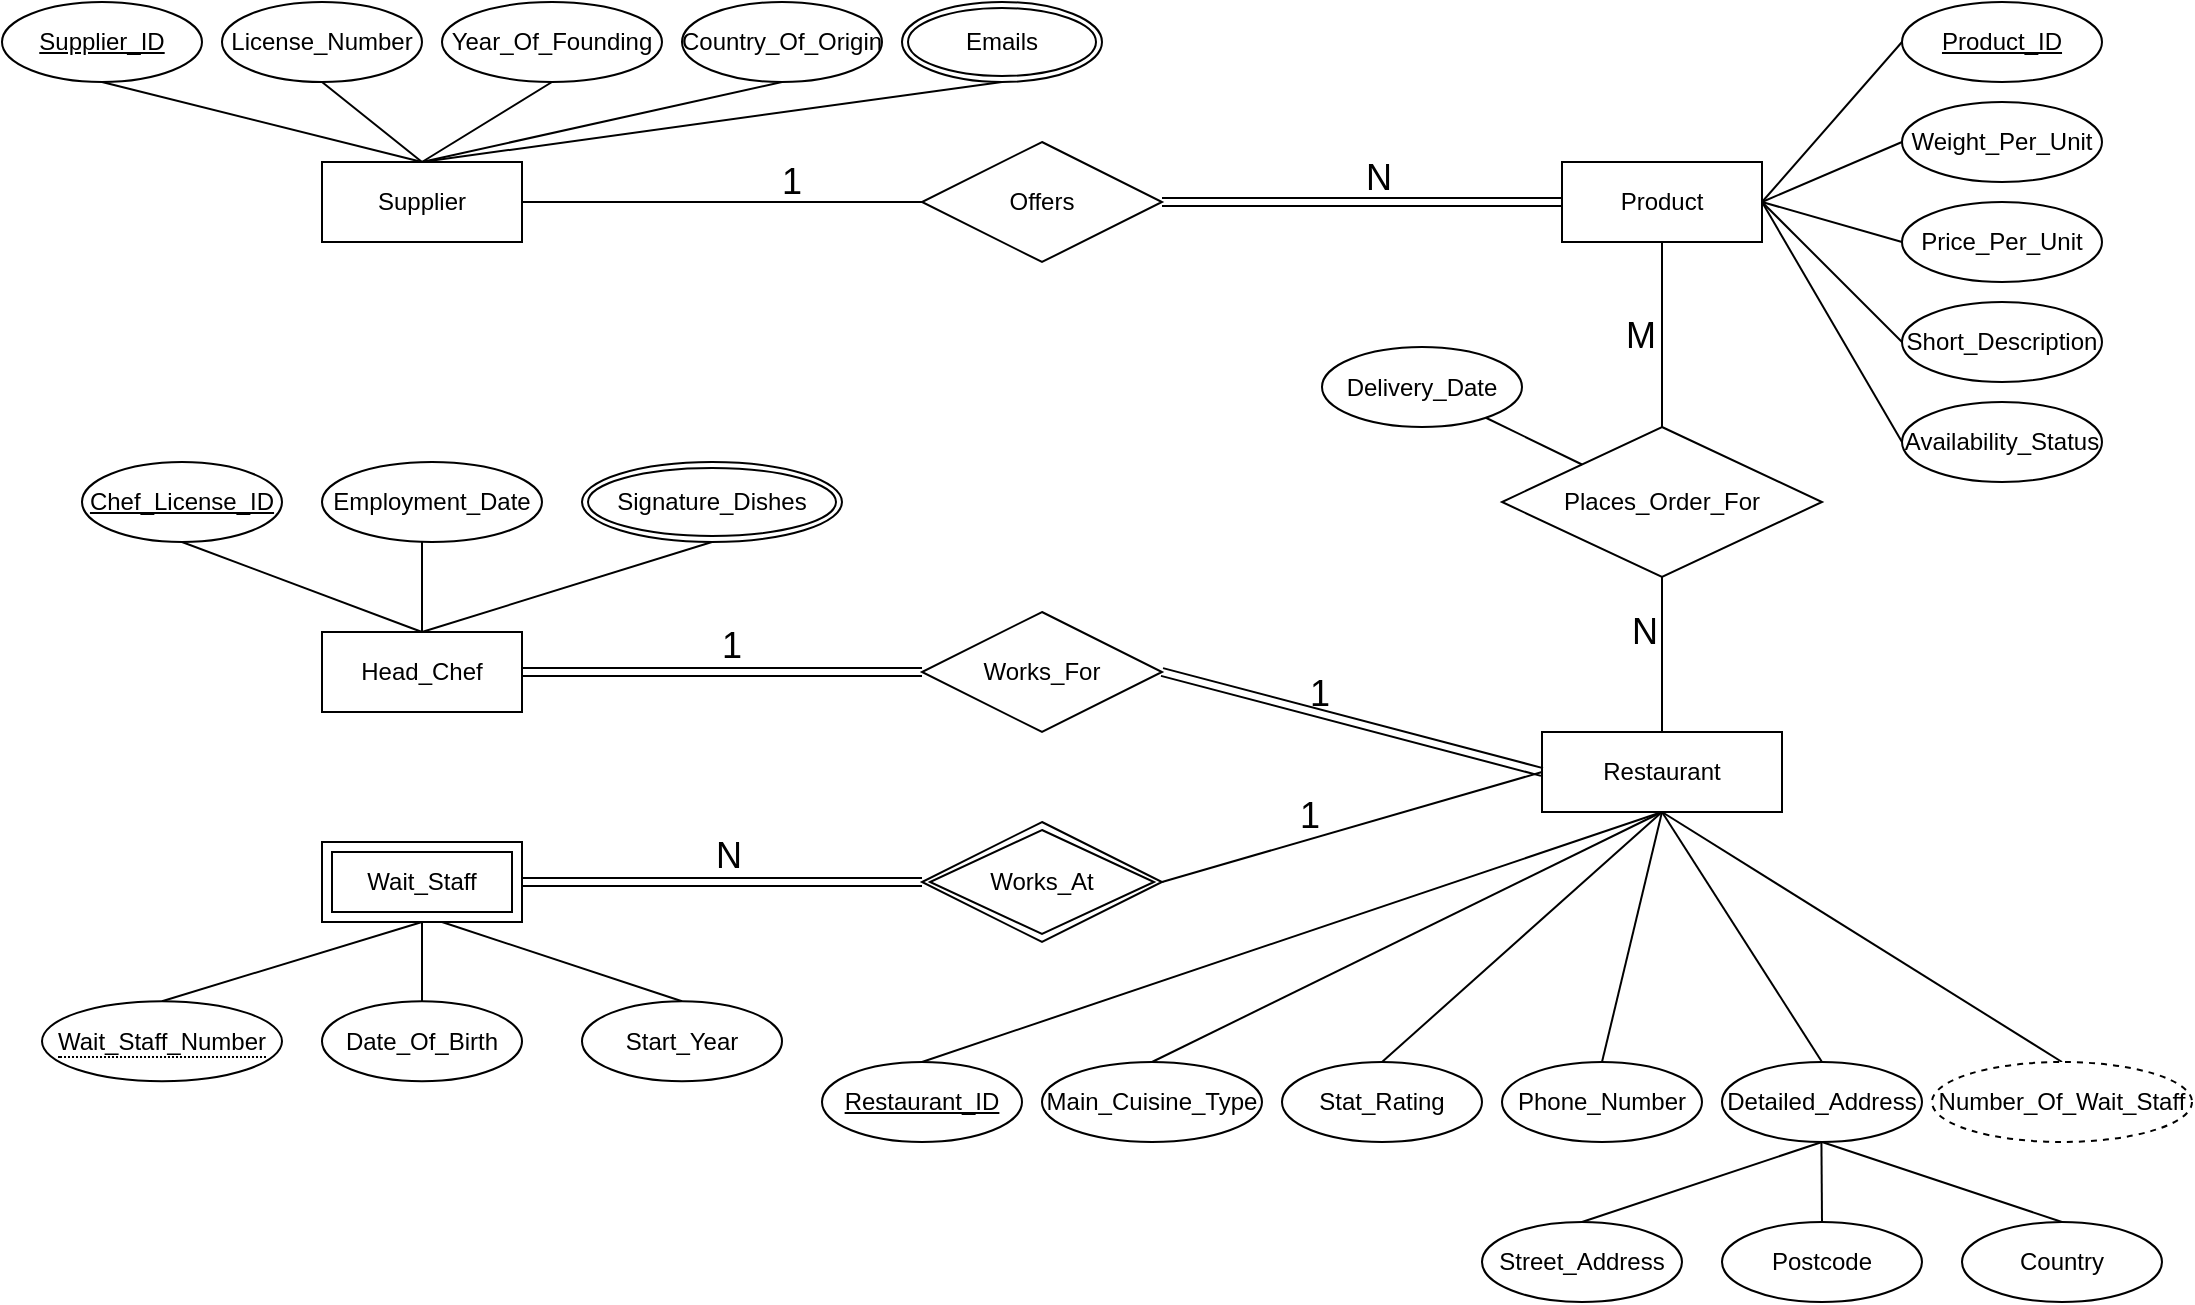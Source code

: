 <mxfile version="17.0.0" type="github">
  <diagram name="Page-1" id="e56a1550-8fbb-45ad-956c-1786394a9013">
    <mxGraphModel dx="1572" dy="978" grid="1" gridSize="10" guides="1" tooltips="1" connect="1" arrows="1" fold="1" page="1" pageScale="1" pageWidth="1100" pageHeight="850" background="none" math="0" shadow="0">
      <root>
        <mxCell id="0" />
        <mxCell id="1" parent="0" />
        <mxCell id="0WDDUrcAv4NWZbTApktF-47" style="edgeStyle=none;rounded=0;orthogonalLoop=1;jettySize=auto;html=1;exitX=0.5;exitY=0;exitDx=0;exitDy=0;endArrow=none;endFill=0;" edge="1" parent="1" source="9QfMHfmA1CHi4QTp5Dwu-138">
          <mxGeometry relative="1" as="geometry">
            <mxPoint x="909.714" y="610" as="targetPoint" />
          </mxGeometry>
        </mxCell>
        <mxCell id="9QfMHfmA1CHi4QTp5Dwu-138" value="Postcode" style="ellipse;whiteSpace=wrap;html=1;align=center;" parent="1" vertex="1">
          <mxGeometry x="860" y="650" width="100" height="40" as="geometry" />
        </mxCell>
        <mxCell id="0WDDUrcAv4NWZbTApktF-4" style="rounded=0;orthogonalLoop=1;jettySize=auto;html=1;exitX=1;exitY=0.5;exitDx=0;exitDy=0;entryX=0;entryY=0.5;entryDx=0;entryDy=0;endArrow=none;endFill=0;" edge="1" parent="1" source="9QfMHfmA1CHi4QTp5Dwu-8" target="9QfMHfmA1CHi4QTp5Dwu-44">
          <mxGeometry relative="1" as="geometry" />
        </mxCell>
        <mxCell id="9QfMHfmA1CHi4QTp5Dwu-8" value="Supplier" style="whiteSpace=wrap;html=1;align=center;" parent="1" vertex="1">
          <mxGeometry x="160" y="120" width="100" height="40" as="geometry" />
        </mxCell>
        <mxCell id="9QfMHfmA1CHi4QTp5Dwu-11" value="Head_Chef" style="whiteSpace=wrap;html=1;align=center;" parent="1" vertex="1">
          <mxGeometry x="160" y="355" width="100" height="40" as="geometry" />
        </mxCell>
        <mxCell id="0WDDUrcAv4NWZbTApktF-12" style="edgeStyle=none;rounded=0;orthogonalLoop=1;jettySize=auto;html=1;exitX=0.5;exitY=1;exitDx=0;exitDy=0;entryX=0.5;entryY=0;entryDx=0;entryDy=0;endArrow=none;endFill=0;" edge="1" parent="1" source="9QfMHfmA1CHi4QTp5Dwu-12" target="9QfMHfmA1CHi4QTp5Dwu-177">
          <mxGeometry relative="1" as="geometry" />
        </mxCell>
        <mxCell id="9QfMHfmA1CHi4QTp5Dwu-12" value="Wait_Staff" style="shape=ext;margin=3;double=1;whiteSpace=wrap;html=1;align=center;" parent="1" vertex="1">
          <mxGeometry x="160" y="460" width="100" height="40" as="geometry" />
        </mxCell>
        <mxCell id="9QfMHfmA1CHi4QTp5Dwu-13" value="Works_At" style="shape=rhombus;double=1;perimeter=rhombusPerimeter;whiteSpace=wrap;html=1;align=center;" parent="1" vertex="1">
          <mxGeometry x="460" y="450" width="120" height="60" as="geometry" />
        </mxCell>
        <mxCell id="0WDDUrcAv4NWZbTApktF-29" style="edgeStyle=none;rounded=0;orthogonalLoop=1;jettySize=auto;html=1;exitX=0.5;exitY=1;exitDx=0;exitDy=0;entryX=0.5;entryY=0;entryDx=0;entryDy=0;endArrow=none;endFill=0;" edge="1" parent="1" source="9QfMHfmA1CHi4QTp5Dwu-17" target="9QfMHfmA1CHi4QTp5Dwu-8">
          <mxGeometry relative="1" as="geometry" />
        </mxCell>
        <mxCell id="9QfMHfmA1CHi4QTp5Dwu-17" value="Supplier_ID" style="ellipse;whiteSpace=wrap;html=1;align=center;fontStyle=4;" parent="1" vertex="1">
          <mxGeometry y="40" width="100" height="40" as="geometry" />
        </mxCell>
        <mxCell id="0WDDUrcAv4NWZbTApktF-30" style="edgeStyle=none;rounded=0;orthogonalLoop=1;jettySize=auto;html=1;exitX=0.5;exitY=1;exitDx=0;exitDy=0;endArrow=none;endFill=0;" edge="1" parent="1" source="9QfMHfmA1CHi4QTp5Dwu-18">
          <mxGeometry relative="1" as="geometry">
            <mxPoint x="210" y="120" as="targetPoint" />
          </mxGeometry>
        </mxCell>
        <mxCell id="9QfMHfmA1CHi4QTp5Dwu-18" value="License_Number" style="ellipse;whiteSpace=wrap;html=1;align=center;" parent="1" vertex="1">
          <mxGeometry x="110" y="40" width="100" height="40" as="geometry" />
        </mxCell>
        <mxCell id="0WDDUrcAv4NWZbTApktF-31" style="edgeStyle=none;rounded=0;orthogonalLoop=1;jettySize=auto;html=1;exitX=0.5;exitY=1;exitDx=0;exitDy=0;endArrow=none;endFill=0;" edge="1" parent="1" source="9QfMHfmA1CHi4QTp5Dwu-19">
          <mxGeometry relative="1" as="geometry">
            <mxPoint x="210" y="120" as="targetPoint" />
          </mxGeometry>
        </mxCell>
        <mxCell id="9QfMHfmA1CHi4QTp5Dwu-19" value="Year_Of_Founding" style="ellipse;whiteSpace=wrap;html=1;align=center;" parent="1" vertex="1">
          <mxGeometry x="220" y="40" width="110" height="40" as="geometry" />
        </mxCell>
        <mxCell id="0WDDUrcAv4NWZbTApktF-32" style="edgeStyle=none;rounded=0;orthogonalLoop=1;jettySize=auto;html=1;exitX=0.5;exitY=1;exitDx=0;exitDy=0;endArrow=none;endFill=0;" edge="1" parent="1" source="9QfMHfmA1CHi4QTp5Dwu-20">
          <mxGeometry relative="1" as="geometry">
            <mxPoint x="210" y="120" as="targetPoint" />
          </mxGeometry>
        </mxCell>
        <mxCell id="9QfMHfmA1CHi4QTp5Dwu-20" value="Country_Of_Origin" style="ellipse;whiteSpace=wrap;html=1;align=center;" parent="1" vertex="1">
          <mxGeometry x="340" y="40" width="100" height="40" as="geometry" />
        </mxCell>
        <mxCell id="0WDDUrcAv4NWZbTApktF-33" style="edgeStyle=none;rounded=0;orthogonalLoop=1;jettySize=auto;html=1;exitX=0.5;exitY=1;exitDx=0;exitDy=0;endArrow=none;endFill=0;" edge="1" parent="1" source="9QfMHfmA1CHi4QTp5Dwu-22">
          <mxGeometry relative="1" as="geometry">
            <mxPoint x="210" y="120" as="targetPoint" />
          </mxGeometry>
        </mxCell>
        <mxCell id="9QfMHfmA1CHi4QTp5Dwu-22" value="Emails" style="ellipse;shape=doubleEllipse;margin=3;whiteSpace=wrap;html=1;align=center;" parent="1" vertex="1">
          <mxGeometry x="450" y="40" width="100" height="40" as="geometry" />
        </mxCell>
        <mxCell id="9QfMHfmA1CHi4QTp5Dwu-28" value="Product_ID" style="ellipse;whiteSpace=wrap;html=1;align=center;fontStyle=4;" parent="1" vertex="1">
          <mxGeometry x="950" y="40" width="100" height="40" as="geometry" />
        </mxCell>
        <mxCell id="9QfMHfmA1CHi4QTp5Dwu-29" value="Weight_Per_Unit" style="ellipse;whiteSpace=wrap;html=1;align=center;" parent="1" vertex="1">
          <mxGeometry x="950" y="90" width="100" height="40" as="geometry" />
        </mxCell>
        <mxCell id="0WDDUrcAv4NWZbTApktF-25" style="edgeStyle=none;rounded=0;orthogonalLoop=1;jettySize=auto;html=1;exitX=0;exitY=0.5;exitDx=0;exitDy=0;entryX=1;entryY=0.5;entryDx=0;entryDy=0;endArrow=none;endFill=0;" edge="1" parent="1" source="9QfMHfmA1CHi4QTp5Dwu-30" target="9QfMHfmA1CHi4QTp5Dwu-37">
          <mxGeometry relative="1" as="geometry" />
        </mxCell>
        <mxCell id="9QfMHfmA1CHi4QTp5Dwu-30" value="Price_Per_Unit" style="ellipse;whiteSpace=wrap;html=1;align=center;" parent="1" vertex="1">
          <mxGeometry x="950" y="140" width="100" height="40" as="geometry" />
        </mxCell>
        <mxCell id="0WDDUrcAv4NWZbTApktF-26" style="edgeStyle=none;rounded=0;orthogonalLoop=1;jettySize=auto;html=1;exitX=0;exitY=0.5;exitDx=0;exitDy=0;endArrow=none;endFill=0;" edge="1" parent="1" source="9QfMHfmA1CHi4QTp5Dwu-31">
          <mxGeometry relative="1" as="geometry">
            <mxPoint x="880" y="140" as="targetPoint" />
          </mxGeometry>
        </mxCell>
        <mxCell id="9QfMHfmA1CHi4QTp5Dwu-31" value="Short_Description" style="ellipse;whiteSpace=wrap;html=1;align=center;" parent="1" vertex="1">
          <mxGeometry x="950" y="190" width="100" height="40" as="geometry" />
        </mxCell>
        <mxCell id="0WDDUrcAv4NWZbTApktF-27" style="edgeStyle=none;rounded=0;orthogonalLoop=1;jettySize=auto;html=1;exitX=0;exitY=0.5;exitDx=0;exitDy=0;entryX=1;entryY=0.5;entryDx=0;entryDy=0;endArrow=none;endFill=0;" edge="1" parent="1" source="9QfMHfmA1CHi4QTp5Dwu-32" target="9QfMHfmA1CHi4QTp5Dwu-37">
          <mxGeometry relative="1" as="geometry" />
        </mxCell>
        <mxCell id="9QfMHfmA1CHi4QTp5Dwu-32" value="Availability_Status" style="ellipse;whiteSpace=wrap;html=1;align=center;" parent="1" vertex="1">
          <mxGeometry x="950" y="240" width="100" height="40" as="geometry" />
        </mxCell>
        <mxCell id="0WDDUrcAv4NWZbTApktF-45" style="edgeStyle=none;rounded=0;orthogonalLoop=1;jettySize=auto;html=1;exitX=0.5;exitY=1;exitDx=0;exitDy=0;entryX=0.5;entryY=0;entryDx=0;entryDy=0;endArrow=none;endFill=0;" edge="1" parent="1" source="9QfMHfmA1CHi4QTp5Dwu-38" target="9QfMHfmA1CHi4QTp5Dwu-115">
          <mxGeometry relative="1" as="geometry" />
        </mxCell>
        <mxCell id="9QfMHfmA1CHi4QTp5Dwu-38" value="Restaurant" style="whiteSpace=wrap;html=1;align=center;" parent="1" vertex="1">
          <mxGeometry x="770" y="405" width="120" height="40" as="geometry" />
        </mxCell>
        <mxCell id="0WDDUrcAv4NWZbTApktF-5" style="edgeStyle=none;rounded=0;orthogonalLoop=1;jettySize=auto;html=1;exitX=1;exitY=0.5;exitDx=0;exitDy=0;entryX=0;entryY=0.5;entryDx=0;entryDy=0;endArrow=none;endFill=0;shape=link;" edge="1" parent="1" source="9QfMHfmA1CHi4QTp5Dwu-44" target="9QfMHfmA1CHi4QTp5Dwu-37">
          <mxGeometry relative="1" as="geometry" />
        </mxCell>
        <mxCell id="9QfMHfmA1CHi4QTp5Dwu-44" value="Offers" style="shape=rhombus;perimeter=rhombusPerimeter;whiteSpace=wrap;html=1;align=center;" parent="1" vertex="1">
          <mxGeometry x="460" y="110" width="120" height="60" as="geometry" />
        </mxCell>
        <mxCell id="9QfMHfmA1CHi4QTp5Dwu-55" value="Works_For" style="shape=rhombus;perimeter=rhombusPerimeter;whiteSpace=wrap;html=1;align=center;" parent="1" vertex="1">
          <mxGeometry x="460" y="345" width="120" height="60" as="geometry" />
        </mxCell>
        <mxCell id="9QfMHfmA1CHi4QTp5Dwu-60" value="" style="shape=link;html=1;rounded=0;entryX=0;entryY=0.5;entryDx=0;entryDy=0;exitX=1;exitY=0.5;exitDx=0;exitDy=0;" parent="1" target="9QfMHfmA1CHi4QTp5Dwu-55" edge="1" source="9QfMHfmA1CHi4QTp5Dwu-11">
          <mxGeometry relative="1" as="geometry">
            <mxPoint x="270" y="310" as="sourcePoint" />
            <mxPoint x="430" y="310" as="targetPoint" />
          </mxGeometry>
        </mxCell>
        <mxCell id="9QfMHfmA1CHi4QTp5Dwu-61" value="1" style="resizable=0;html=1;align=right;verticalAlign=bottom;fontSize=18;" parent="9QfMHfmA1CHi4QTp5Dwu-60" connectable="0" vertex="1">
          <mxGeometry x="1" relative="1" as="geometry">
            <mxPoint x="-90" as="offset" />
          </mxGeometry>
        </mxCell>
        <mxCell id="9QfMHfmA1CHi4QTp5Dwu-66" value="" style="shape=link;html=1;rounded=0;entryX=1;entryY=0.5;entryDx=0;entryDy=0;exitX=0;exitY=0.5;exitDx=0;exitDy=0;entryPerimeter=0;" parent="1" source="9QfMHfmA1CHi4QTp5Dwu-38" target="9QfMHfmA1CHi4QTp5Dwu-55" edge="1">
          <mxGeometry relative="1" as="geometry">
            <mxPoint x="490" y="430" as="sourcePoint" />
            <mxPoint x="460" y="320" as="targetPoint" />
          </mxGeometry>
        </mxCell>
        <mxCell id="9QfMHfmA1CHi4QTp5Dwu-68" value="" style="shape=link;html=1;rounded=0;entryX=0;entryY=0.5;entryDx=0;entryDy=0;exitX=1;exitY=0.5;exitDx=0;exitDy=0;" parent="1" target="9QfMHfmA1CHi4QTp5Dwu-13" edge="1" source="9QfMHfmA1CHi4QTp5Dwu-12">
          <mxGeometry relative="1" as="geometry">
            <mxPoint x="270" y="580" as="sourcePoint" />
            <mxPoint x="430" y="580" as="targetPoint" />
          </mxGeometry>
        </mxCell>
        <mxCell id="9QfMHfmA1CHi4QTp5Dwu-69" value="N" style="resizable=0;html=1;align=right;verticalAlign=bottom;fontSize=18;" parent="9QfMHfmA1CHi4QTp5Dwu-68" connectable="0" vertex="1">
          <mxGeometry x="1" relative="1" as="geometry">
            <mxPoint x="-90" as="offset" />
          </mxGeometry>
        </mxCell>
        <mxCell id="9QfMHfmA1CHi4QTp5Dwu-70" value="" style="endArrow=none;html=1;rounded=0;entryX=1;entryY=0.5;entryDx=0;entryDy=0;exitX=0;exitY=0.5;exitDx=0;exitDy=0;" parent="1" source="9QfMHfmA1CHi4QTp5Dwu-38" target="9QfMHfmA1CHi4QTp5Dwu-13" edge="1">
          <mxGeometry relative="1" as="geometry">
            <mxPoint x="480" y="480" as="sourcePoint" />
            <mxPoint x="640" y="480" as="targetPoint" />
          </mxGeometry>
        </mxCell>
        <mxCell id="9QfMHfmA1CHi4QTp5Dwu-71" value="1" style="resizable=0;html=1;align=right;verticalAlign=bottom;fontSize=18;" parent="9QfMHfmA1CHi4QTp5Dwu-70" connectable="0" vertex="1">
          <mxGeometry x="1" relative="1" as="geometry">
            <mxPoint x="80" y="-20" as="offset" />
          </mxGeometry>
        </mxCell>
        <mxCell id="0WDDUrcAv4NWZbTApktF-11" style="edgeStyle=none;rounded=0;orthogonalLoop=1;jettySize=auto;html=1;exitX=0.5;exitY=0;exitDx=0;exitDy=0;entryX=0.5;entryY=1;entryDx=0;entryDy=0;endArrow=none;endFill=0;" edge="1" parent="1" source="9QfMHfmA1CHi4QTp5Dwu-72" target="9QfMHfmA1CHi4QTp5Dwu-37">
          <mxGeometry relative="1" as="geometry" />
        </mxCell>
        <mxCell id="9QfMHfmA1CHi4QTp5Dwu-72" value="Places_Order_For" style="shape=rhombus;perimeter=rhombusPerimeter;whiteSpace=wrap;html=1;align=center;" parent="1" vertex="1">
          <mxGeometry x="750" y="252.5" width="160" height="75" as="geometry" />
        </mxCell>
        <mxCell id="9QfMHfmA1CHi4QTp5Dwu-106" value="Delivery_Date" style="ellipse;whiteSpace=wrap;html=1;align=center;" parent="1" vertex="1">
          <mxGeometry x="660" y="212.5" width="100" height="40" as="geometry" />
        </mxCell>
        <mxCell id="9QfMHfmA1CHi4QTp5Dwu-110" value="" style="endArrow=none;html=1;rounded=0;entryX=0;entryY=0;entryDx=0;entryDy=0;" parent="1" source="9QfMHfmA1CHi4QTp5Dwu-106" target="9QfMHfmA1CHi4QTp5Dwu-72" edge="1">
          <mxGeometry relative="1" as="geometry">
            <mxPoint x="670" y="310" as="sourcePoint" />
            <mxPoint x="830" y="310" as="targetPoint" />
          </mxGeometry>
        </mxCell>
        <mxCell id="0WDDUrcAv4NWZbTApktF-38" style="edgeStyle=none;rounded=0;orthogonalLoop=1;jettySize=auto;html=1;exitX=0.5;exitY=0;exitDx=0;exitDy=0;entryX=0.5;entryY=1;entryDx=0;entryDy=0;endArrow=none;endFill=0;" edge="1" parent="1" source="9QfMHfmA1CHi4QTp5Dwu-111" target="9QfMHfmA1CHi4QTp5Dwu-38">
          <mxGeometry relative="1" as="geometry" />
        </mxCell>
        <mxCell id="9QfMHfmA1CHi4QTp5Dwu-111" value="Restaurant_ID" style="ellipse;whiteSpace=wrap;html=1;align=center;fontStyle=4;" parent="1" vertex="1">
          <mxGeometry x="410" y="570" width="100" height="40" as="geometry" />
        </mxCell>
        <mxCell id="0WDDUrcAv4NWZbTApktF-40" style="edgeStyle=none;rounded=0;orthogonalLoop=1;jettySize=auto;html=1;exitX=0.5;exitY=0;exitDx=0;exitDy=0;entryX=0.5;entryY=1;entryDx=0;entryDy=0;endArrow=none;endFill=0;" edge="1" parent="1" source="9QfMHfmA1CHi4QTp5Dwu-112" target="9QfMHfmA1CHi4QTp5Dwu-38">
          <mxGeometry relative="1" as="geometry" />
        </mxCell>
        <mxCell id="9QfMHfmA1CHi4QTp5Dwu-112" value="Main_Cuisine_Type" style="ellipse;whiteSpace=wrap;html=1;align=center;" parent="1" vertex="1">
          <mxGeometry x="520" y="570" width="110" height="40" as="geometry" />
        </mxCell>
        <mxCell id="0WDDUrcAv4NWZbTApktF-41" style="edgeStyle=none;rounded=0;orthogonalLoop=1;jettySize=auto;html=1;exitX=0.5;exitY=0;exitDx=0;exitDy=0;entryX=0.5;entryY=1;entryDx=0;entryDy=0;endArrow=none;endFill=0;" edge="1" parent="1" source="9QfMHfmA1CHi4QTp5Dwu-113" target="9QfMHfmA1CHi4QTp5Dwu-38">
          <mxGeometry relative="1" as="geometry" />
        </mxCell>
        <mxCell id="9QfMHfmA1CHi4QTp5Dwu-113" value="Stat_Rating" style="ellipse;whiteSpace=wrap;html=1;align=center;" parent="1" vertex="1">
          <mxGeometry x="640" y="570" width="100" height="40" as="geometry" />
        </mxCell>
        <mxCell id="0WDDUrcAv4NWZbTApktF-42" style="edgeStyle=none;rounded=0;orthogonalLoop=1;jettySize=auto;html=1;exitX=0.5;exitY=0;exitDx=0;exitDy=0;entryX=0.5;entryY=1;entryDx=0;entryDy=0;endArrow=none;endFill=0;" edge="1" parent="1" source="9QfMHfmA1CHi4QTp5Dwu-114" target="9QfMHfmA1CHi4QTp5Dwu-38">
          <mxGeometry relative="1" as="geometry" />
        </mxCell>
        <mxCell id="9QfMHfmA1CHi4QTp5Dwu-114" value="Phone_Number" style="ellipse;whiteSpace=wrap;html=1;align=center;" parent="1" vertex="1">
          <mxGeometry x="750" y="570" width="100" height="40" as="geometry" />
        </mxCell>
        <mxCell id="0WDDUrcAv4NWZbTApktF-46" style="edgeStyle=none;rounded=0;orthogonalLoop=1;jettySize=auto;html=1;exitX=0.5;exitY=1;exitDx=0;exitDy=0;entryX=0.5;entryY=0;entryDx=0;entryDy=0;endArrow=none;endFill=0;" edge="1" parent="1" source="9QfMHfmA1CHi4QTp5Dwu-115" target="9QfMHfmA1CHi4QTp5Dwu-137">
          <mxGeometry relative="1" as="geometry" />
        </mxCell>
        <mxCell id="0WDDUrcAv4NWZbTApktF-48" style="edgeStyle=none;rounded=0;orthogonalLoop=1;jettySize=auto;html=1;exitX=0.5;exitY=1;exitDx=0;exitDy=0;entryX=0.5;entryY=0;entryDx=0;entryDy=0;endArrow=none;endFill=0;" edge="1" parent="1" source="9QfMHfmA1CHi4QTp5Dwu-115" target="9QfMHfmA1CHi4QTp5Dwu-139">
          <mxGeometry relative="1" as="geometry" />
        </mxCell>
        <mxCell id="9QfMHfmA1CHi4QTp5Dwu-115" value="Detailed_Address" style="ellipse;whiteSpace=wrap;html=1;align=center;" parent="1" vertex="1">
          <mxGeometry x="860" y="570" width="100" height="40" as="geometry" />
        </mxCell>
        <mxCell id="9QfMHfmA1CHi4QTp5Dwu-137" value="Street_Address" style="ellipse;whiteSpace=wrap;html=1;align=center;" parent="1" vertex="1">
          <mxGeometry x="740" y="650" width="100" height="40" as="geometry" />
        </mxCell>
        <mxCell id="9QfMHfmA1CHi4QTp5Dwu-139" value="Country" style="ellipse;whiteSpace=wrap;html=1;align=center;" parent="1" vertex="1">
          <mxGeometry x="980" y="650" width="100" height="40" as="geometry" />
        </mxCell>
        <mxCell id="0WDDUrcAv4NWZbTApktF-34" style="edgeStyle=none;rounded=0;orthogonalLoop=1;jettySize=auto;html=1;exitX=0.5;exitY=1;exitDx=0;exitDy=0;entryX=0.5;entryY=0;entryDx=0;entryDy=0;endArrow=none;endFill=0;" edge="1" parent="1" source="9QfMHfmA1CHi4QTp5Dwu-148" target="9QfMHfmA1CHi4QTp5Dwu-11">
          <mxGeometry relative="1" as="geometry" />
        </mxCell>
        <mxCell id="9QfMHfmA1CHi4QTp5Dwu-148" value="Chef_License_ID" style="ellipse;whiteSpace=wrap;html=1;align=center;fontStyle=4;" parent="1" vertex="1">
          <mxGeometry x="40" y="270" width="100" height="40" as="geometry" />
        </mxCell>
        <mxCell id="9QfMHfmA1CHi4QTp5Dwu-149" value="Employment_Date" style="ellipse;whiteSpace=wrap;html=1;align=center;" parent="1" vertex="1">
          <mxGeometry x="160" y="270" width="110" height="40" as="geometry" />
        </mxCell>
        <mxCell id="0WDDUrcAv4NWZbTApktF-35" style="edgeStyle=none;rounded=0;orthogonalLoop=1;jettySize=auto;html=1;exitX=0.5;exitY=1;exitDx=0;exitDy=0;endArrow=none;endFill=0;entryX=0.5;entryY=0;entryDx=0;entryDy=0;" edge="1" parent="1" source="9QfMHfmA1CHi4QTp5Dwu-160" target="9QfMHfmA1CHi4QTp5Dwu-11">
          <mxGeometry relative="1" as="geometry">
            <mxPoint x="210" y="350" as="targetPoint" />
          </mxGeometry>
        </mxCell>
        <mxCell id="9QfMHfmA1CHi4QTp5Dwu-160" value="Signature_Dishes" style="ellipse;shape=doubleEllipse;margin=3;whiteSpace=wrap;html=1;align=center;" parent="1" vertex="1">
          <mxGeometry x="290" y="270" width="130" height="40" as="geometry" />
        </mxCell>
        <mxCell id="9QfMHfmA1CHi4QTp5Dwu-161" value="" style="endArrow=none;html=1;rounded=0;entryX=0.5;entryY=0;entryDx=0;entryDy=0;" parent="1" target="9QfMHfmA1CHi4QTp5Dwu-11" edge="1">
          <mxGeometry relative="1" as="geometry">
            <mxPoint x="210" y="310" as="sourcePoint" />
            <mxPoint x="370" y="310" as="targetPoint" />
          </mxGeometry>
        </mxCell>
        <mxCell id="0WDDUrcAv4NWZbTApktF-44" style="edgeStyle=none;rounded=0;orthogonalLoop=1;jettySize=auto;html=1;exitX=0.5;exitY=0;exitDx=0;exitDy=0;entryX=0.5;entryY=1;entryDx=0;entryDy=0;endArrow=none;endFill=0;" edge="1" parent="1" source="9QfMHfmA1CHi4QTp5Dwu-163" target="9QfMHfmA1CHi4QTp5Dwu-38">
          <mxGeometry relative="1" as="geometry" />
        </mxCell>
        <mxCell id="9QfMHfmA1CHi4QTp5Dwu-163" value="Number_Of_Wait_Staff" style="ellipse;whiteSpace=wrap;html=1;align=center;dashed=1;" parent="1" vertex="1">
          <mxGeometry x="965" y="570" width="130" height="40" as="geometry" />
        </mxCell>
        <mxCell id="9QfMHfmA1CHi4QTp5Dwu-170" value="" style="endArrow=none;html=1;rounded=0;exitX=0.5;exitY=1;exitDx=0;exitDy=0;entryX=0.5;entryY=0;entryDx=0;entryDy=0;" parent="1" source="9QfMHfmA1CHi4QTp5Dwu-72" target="9QfMHfmA1CHi4QTp5Dwu-38" edge="1">
          <mxGeometry relative="1" as="geometry">
            <mxPoint x="660" y="430" as="sourcePoint" />
            <mxPoint x="820" y="430" as="targetPoint" />
          </mxGeometry>
        </mxCell>
        <mxCell id="9QfMHfmA1CHi4QTp5Dwu-171" value="M" style="resizable=0;html=1;align=left;verticalAlign=bottom;fontSize=18;" parent="9QfMHfmA1CHi4QTp5Dwu-170" connectable="0" vertex="1">
          <mxGeometry x="-1" relative="1" as="geometry">
            <mxPoint x="-20" y="-107" as="offset" />
          </mxGeometry>
        </mxCell>
        <mxCell id="9QfMHfmA1CHi4QTp5Dwu-177" value="Date_Of_Birth" style="ellipse;whiteSpace=wrap;html=1;align=center;fontSize=12;" parent="1" vertex="1">
          <mxGeometry x="160" y="539.6" width="100" height="40" as="geometry" />
        </mxCell>
        <mxCell id="0WDDUrcAv4NWZbTApktF-37" style="edgeStyle=none;rounded=0;orthogonalLoop=1;jettySize=auto;html=1;exitX=0.5;exitY=0;exitDx=0;exitDy=0;endArrow=none;endFill=0;" edge="1" parent="1" source="9QfMHfmA1CHi4QTp5Dwu-178">
          <mxGeometry relative="1" as="geometry">
            <mxPoint x="220" y="500" as="targetPoint" />
          </mxGeometry>
        </mxCell>
        <mxCell id="9QfMHfmA1CHi4QTp5Dwu-178" value="Start_Year" style="ellipse;whiteSpace=wrap;html=1;align=center;fontSize=12;" parent="1" vertex="1">
          <mxGeometry x="290" y="539.6" width="100" height="40" as="geometry" />
        </mxCell>
        <mxCell id="0WDDUrcAv4NWZbTApktF-36" style="edgeStyle=none;rounded=0;orthogonalLoop=1;jettySize=auto;html=1;exitX=0.5;exitY=0;exitDx=0;exitDy=0;entryX=0.5;entryY=1;entryDx=0;entryDy=0;endArrow=none;endFill=0;" edge="1" parent="1" source="9QfMHfmA1CHi4QTp5Dwu-184" target="9QfMHfmA1CHi4QTp5Dwu-12">
          <mxGeometry relative="1" as="geometry" />
        </mxCell>
        <mxCell id="9QfMHfmA1CHi4QTp5Dwu-184" value="&lt;span style=&quot;border-bottom: 1px dotted&quot;&gt;Wait_Staff_Number&lt;/span&gt;" style="ellipse;whiteSpace=wrap;html=1;align=center;fontSize=12;" parent="1" vertex="1">
          <mxGeometry x="20" y="539.6" width="120" height="40" as="geometry" />
        </mxCell>
        <mxCell id="0WDDUrcAv4NWZbTApktF-23" style="edgeStyle=none;rounded=0;orthogonalLoop=1;jettySize=auto;html=1;exitX=1;exitY=0.5;exitDx=0;exitDy=0;entryX=0;entryY=0.5;entryDx=0;entryDy=0;endArrow=none;endFill=0;" edge="1" parent="1" source="9QfMHfmA1CHi4QTp5Dwu-37" target="9QfMHfmA1CHi4QTp5Dwu-28">
          <mxGeometry relative="1" as="geometry" />
        </mxCell>
        <mxCell id="0WDDUrcAv4NWZbTApktF-24" style="edgeStyle=none;rounded=0;orthogonalLoop=1;jettySize=auto;html=1;exitX=1;exitY=0.5;exitDx=0;exitDy=0;entryX=0;entryY=0.5;entryDx=0;entryDy=0;endArrow=none;endFill=0;" edge="1" parent="1" source="9QfMHfmA1CHi4QTp5Dwu-37" target="9QfMHfmA1CHi4QTp5Dwu-29">
          <mxGeometry relative="1" as="geometry" />
        </mxCell>
        <mxCell id="9QfMHfmA1CHi4QTp5Dwu-37" value="Product" style="whiteSpace=wrap;html=1;align=center;" parent="1" vertex="1">
          <mxGeometry x="780" y="120" width="100" height="40" as="geometry" />
        </mxCell>
        <mxCell id="0WDDUrcAv4NWZbTApktF-16" value="N" style="resizable=0;html=1;align=right;verticalAlign=bottom;fontSize=18;" connectable="0" vertex="1" parent="1">
          <mxGeometry x="810" y="370" as="geometry">
            <mxPoint x="18" y="-2" as="offset" />
          </mxGeometry>
        </mxCell>
        <mxCell id="0WDDUrcAv4NWZbTApktF-18" value="1" style="resizable=0;html=1;align=right;verticalAlign=bottom;fontSize=18;" connectable="0" vertex="1" parent="1">
          <mxGeometry x="350" y="280" as="geometry">
            <mxPoint x="50" y="-137" as="offset" />
          </mxGeometry>
        </mxCell>
        <mxCell id="0WDDUrcAv4NWZbTApktF-19" value="N" style="resizable=0;html=1;align=right;verticalAlign=bottom;fontSize=18;" connectable="0" vertex="1" parent="1">
          <mxGeometry x="355" y="510" as="geometry">
            <mxPoint x="340" y="-369" as="offset" />
          </mxGeometry>
        </mxCell>
        <mxCell id="0WDDUrcAv4NWZbTApktF-49" value="1" style="resizable=0;html=1;align=right;verticalAlign=bottom;fontSize=18;" connectable="0" vertex="1" parent="1">
          <mxGeometry x="680.002" y="479.997" as="geometry">
            <mxPoint x="-16" y="-80" as="offset" />
          </mxGeometry>
        </mxCell>
      </root>
    </mxGraphModel>
  </diagram>
</mxfile>
